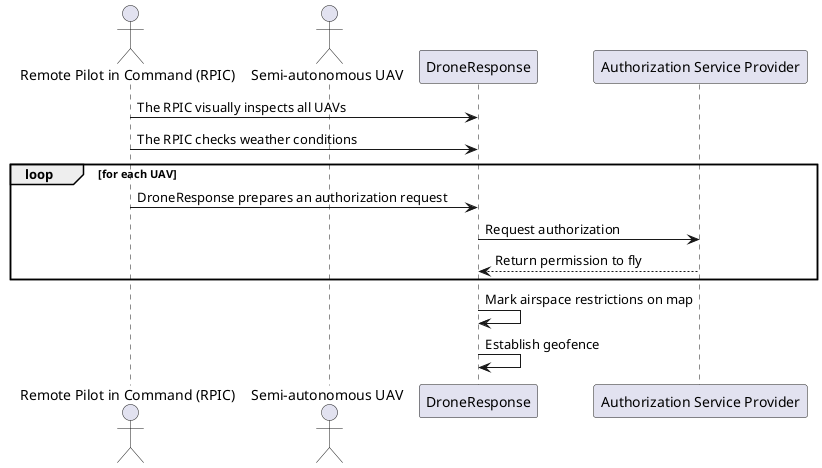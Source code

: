 @startuml FlightAuthorizationFromAviationRegulators

actor "Remote Pilot in Command (RPIC)" as RPIC
actor "Semi-autonomous UAV" as UAV
participant DroneResponse
participant "Authorization Service Provider" as ASP

RPIC -> DroneResponse: The RPIC visually inspects all UAVs
RPIC -> DroneResponse: The RPIC checks weather conditions
loop for each UAV
    RPIC -> DroneResponse: DroneResponse prepares an authorization request
    DroneResponse -> ASP: Request authorization
    ASP --> DroneResponse: Return permission to fly
end
DroneResponse -> DroneResponse: Mark airspace restrictions on map
DroneResponse -> DroneResponse: Establish geofence

@enduml
